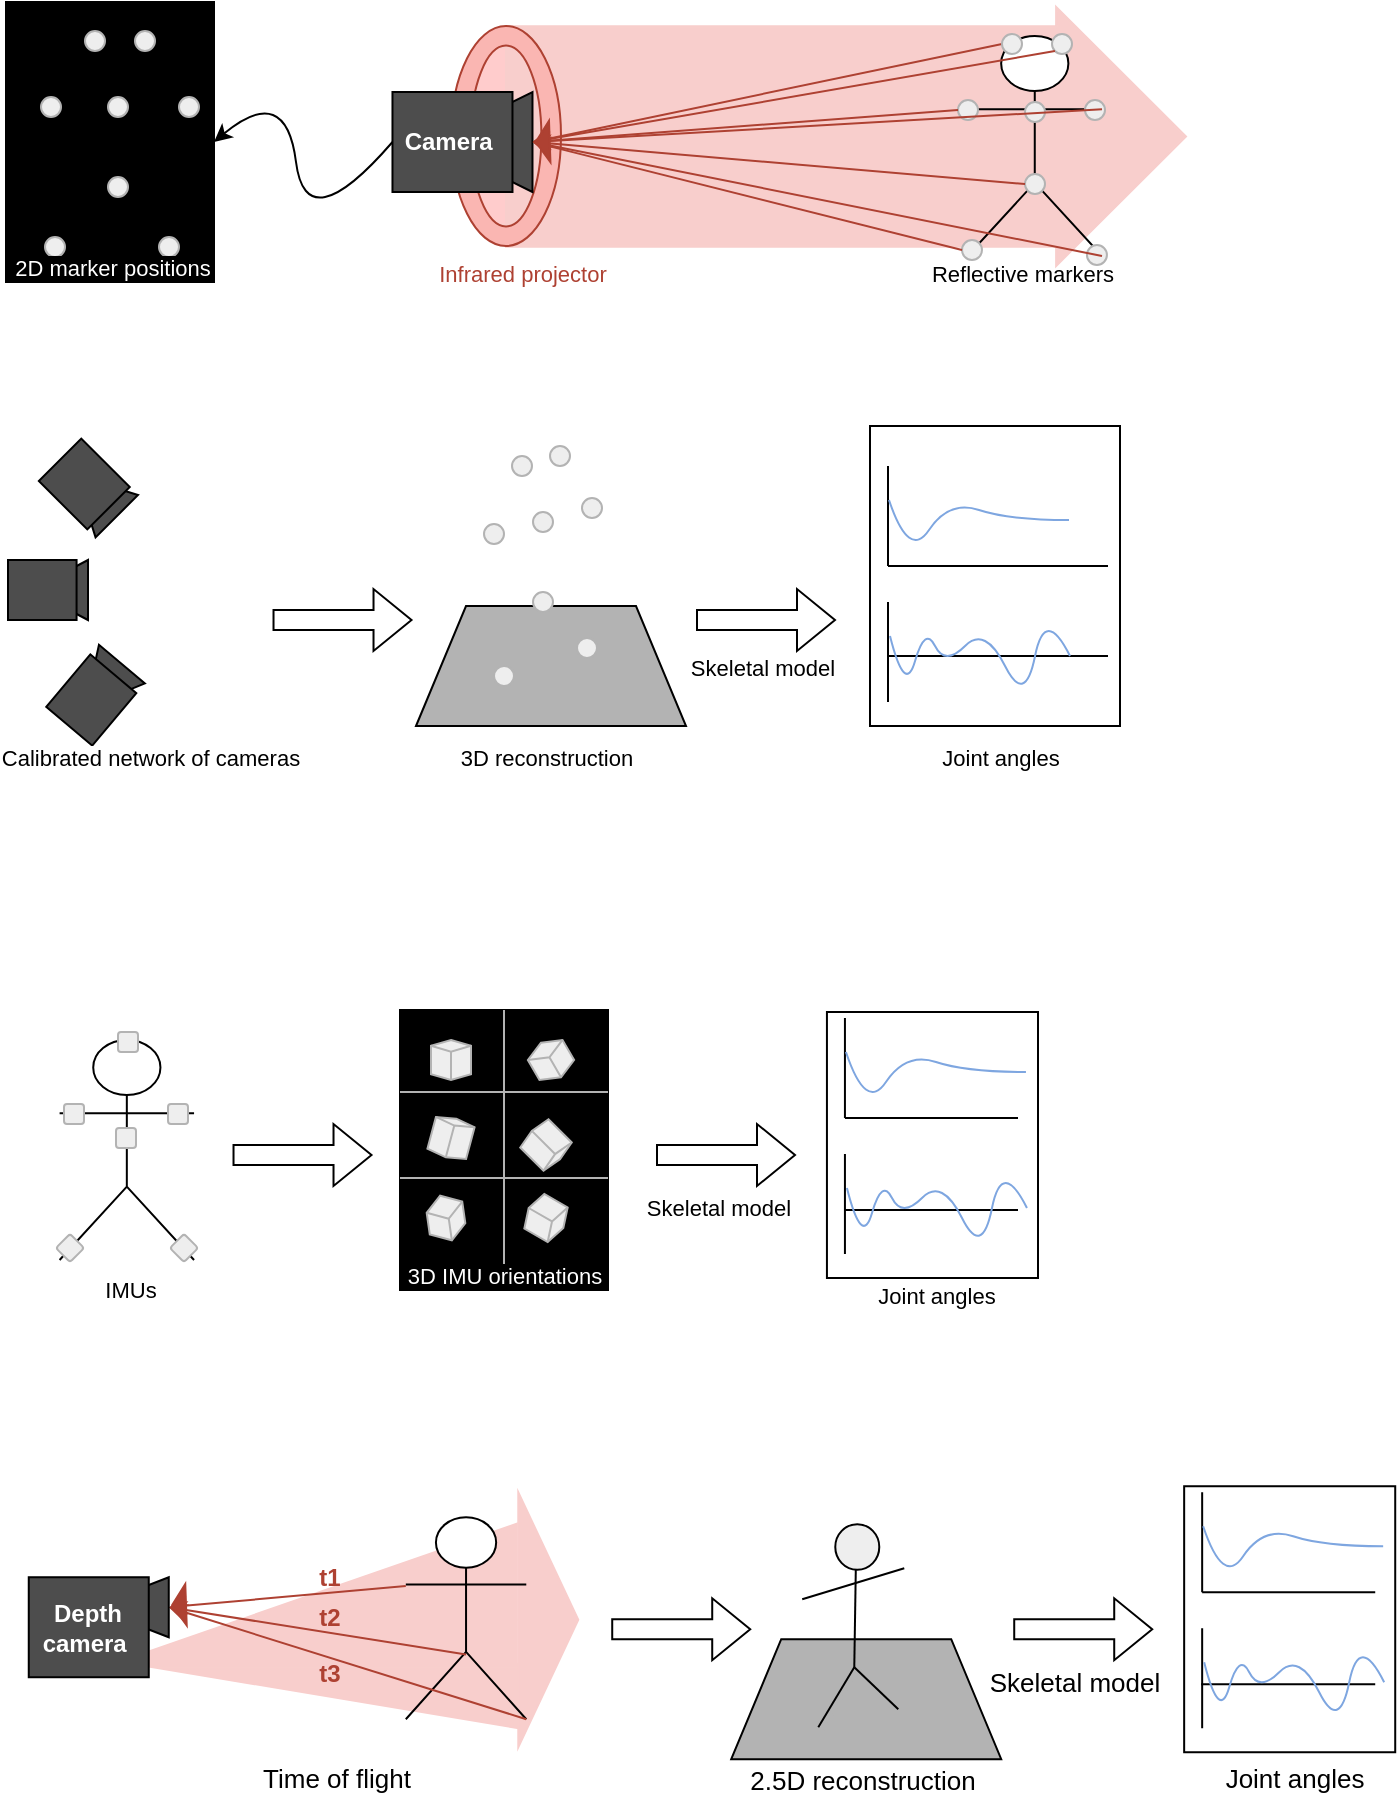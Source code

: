 <mxfile version="20.3.0" type="device"><diagram id="Z6yqm5mwDcMgyGCB3OgJ" name="Page-1"><mxGraphModel dx="865" dy="-761" grid="1" gridSize="10" guides="1" tooltips="1" connect="1" arrows="1" fold="1" page="1" pageScale="1" pageWidth="827" pageHeight="1169" math="0" shadow="0"><root><mxCell id="0"/><mxCell id="1" parent="0"/><mxCell id="zBF6WYm3oNN189n--u4H-175" value="" style="verticalLabelPosition=bottom;verticalAlign=top;html=1;shape=mxgraph.basic.obtuse_triangle;dx=0;fontSize=10;fontColor=#AE4132;strokeColor=none;fillColor=#F8CECC;rotation=-180;" parent="1" vertex="1"><mxGeometry x="97.05" y="2040.36" width="201.43" height="33.61" as="geometry"/></mxCell><mxCell id="zBF6WYm3oNN189n--u4H-171" value="" style="verticalLabelPosition=bottom;verticalAlign=top;html=1;shape=mxgraph.basic.obtuse_triangle;dx=0;fontSize=10;fontColor=#AE4132;strokeColor=none;fillColor=#F8CECC;rotation=-90;" parent="1" vertex="1"><mxGeometry x="155.27" y="1902" width="72.5" height="208.75" as="geometry"/></mxCell><mxCell id="zBF6WYm3oNN189n--u4H-5" value="" style="shape=umlActor;verticalLabelPosition=bottom;verticalAlign=top;html=1;outlineConnect=0;labelBackgroundColor=#FFFFFF;fontColor=#000000;strokeColor=#000000;fillColor=#FFFFFF;noLabel=0;" parent="1" vertex="1"><mxGeometry x="66.8" y="1729" width="67.23" height="110" as="geometry"/></mxCell><mxCell id="l2ydIytG_BdHpZ0uYHqe-112" value="" style="rounded=0;whiteSpace=wrap;html=1;labelBackgroundColor=#000000;strokeColor=#F8CECC;strokeWidth=1;fillColor=#ffcccc;" parent="1" vertex="1"><mxGeometry x="275.76" y="1232.75" width="18.24" height="88.5" as="geometry"/></mxCell><mxCell id="l2ydIytG_BdHpZ0uYHqe-39" value="Reflective markers&lt;span style=&quot;color: rgba(0, 0, 0, 0); font-family: monospace; font-size: 0px; text-align: start; background-color: rgb(248, 249, 250);&quot;&gt;%3CmxGraphModel%3E%3Croot%3E%3CmxCell%20id%3D%220%22%2F%3E%3CmxCell%20id%3D%221%22%20parent%3D%220%22%2F%3E%3CmxCell%20id%3D%222%22%20value%3D%22LED%20projector%22%20style%3D%22edgeLabel%3Bhtml%3D1%3Balign%3Dcenter%3BverticalAlign%3Dmiddle%3Bresizable%3D0%3Bpoints%3D%5B%5D%3BfontColor%3D%23000000%3BlabelBackgroundColor%3D%23FFFFFF%3B%22%20vertex%3D%221%22%20connectable%3D%220%22%20parent%3D%221%22%3E%3CmxGeometry%20x%3D%22138%22%20y%3D%221695.5%22%20as%3D%22geometry%22%3E%3CmxPoint%20x%3D%22-5%22%20y%3D%226%22%20as%3D%22offset%22%2F%3E%3C%2FmxGeometry%3E%3C%2FmxCell%3E%3C%2Froot%3E%3C%2FmxGraphModel%3E&lt;/span&gt;" style="edgeLabel;html=1;align=center;verticalAlign=middle;resizable=0;points=[];fontColor=#000000;labelBackgroundColor=#FFFFFF;" parent="1" vertex="1" connectable="0"><mxGeometry x="552.5" y="1340" as="geometry"><mxPoint x="-5" y="6" as="offset"/></mxGeometry></mxCell><mxCell id="l2ydIytG_BdHpZ0uYHqe-8" value="" style="shape=singleArrow;whiteSpace=wrap;html=1;arrowWidth=0.851;arrowSize=0.191;fillColor=#f8cecc;strokeColor=#F8CECC;" parent="1" vertex="1"><mxGeometry x="290" y="1212.5" width="340" height="129.5" as="geometry"/></mxCell><mxCell id="l2ydIytG_BdHpZ0uYHqe-42" value="" style="rounded=0;whiteSpace=wrap;html=1;labelBackgroundColor=#FFFFFF;strokeWidth=1;fillColor=#000000;" parent="1" vertex="1"><mxGeometry x="40" y="1210" width="104" height="140" as="geometry"/></mxCell><mxCell id="l2ydIytG_BdHpZ0uYHqe-19" value="" style="shape=umlActor;verticalLabelPosition=bottom;verticalAlign=top;html=1;outlineConnect=0;labelBackgroundColor=#FFFFFF;fontColor=#000000;strokeColor=#000000;fillColor=#FFFFFF;noLabel=0;" parent="1" vertex="1"><mxGeometry x="520.77" y="1227" width="67.23" height="110" as="geometry"/></mxCell><mxCell id="l2ydIytG_BdHpZ0uYHqe-3" value="" style="verticalLabelPosition=bottom;verticalAlign=top;html=1;shape=mxgraph.basic.donut;dx=9.8;fillColor=#FAB6B2;strokeColor=#ae4132;" parent="1" vertex="1"><mxGeometry x="262.5" y="1222" width="55" height="110" as="geometry"/></mxCell><mxCell id="l2ydIytG_BdHpZ0uYHqe-5" value="Infrared projector" style="edgeLabel;html=1;align=center;verticalAlign=middle;resizable=0;points=[];fontColor=#AE4132;labelBackgroundColor=#FFFFFF;" parent="1" vertex="1" connectable="0"><mxGeometry x="303" y="1339.5" as="geometry"><mxPoint x="-5" y="6" as="offset"/></mxGeometry></mxCell><mxCell id="l2ydIytG_BdHpZ0uYHqe-10" value="" style="endArrow=classic;html=1;rounded=0;exitX=0;exitY=0.5;exitDx=0;exitDy=0;entryX=0;entryY=0.5;entryDx=0;entryDy=0;fillColor=#eeeeee;strokeColor=#AE4132;" parent="1" source="l2ydIytG_BdHpZ0uYHqe-17" target="l2ydIytG_BdHpZ0uYHqe-1" edge="1"><mxGeometry width="50" height="50" relative="1" as="geometry"><mxPoint x="546" y="1231" as="sourcePoint"/><mxPoint x="446" y="1241" as="targetPoint"/></mxGeometry></mxCell><mxCell id="l2ydIytG_BdHpZ0uYHqe-14" value="" style="ellipse;whiteSpace=wrap;html=1;aspect=fixed;labelBackgroundColor=#F8CECC;strokeColor=#B3B3B3;fillColor=#eeeeee;" parent="1" vertex="1"><mxGeometry x="563" y="1226" width="10" height="10" as="geometry"/></mxCell><mxCell id="l2ydIytG_BdHpZ0uYHqe-16" value="" style="ellipse;whiteSpace=wrap;html=1;aspect=fixed;labelBackgroundColor=#F8CECC;strokeColor=#B3B3B3;fillColor=#eeeeee;" parent="1" vertex="1"><mxGeometry x="549.5" y="1296" width="10" height="10" as="geometry"/></mxCell><mxCell id="l2ydIytG_BdHpZ0uYHqe-17" value="" style="ellipse;whiteSpace=wrap;html=1;aspect=fixed;labelBackgroundColor=#F8CECC;strokeColor=#B3B3B3;fillColor=#eeeeee;" parent="1" vertex="1"><mxGeometry x="538" y="1226" width="10" height="10" as="geometry"/></mxCell><mxCell id="l2ydIytG_BdHpZ0uYHqe-18" value="" style="ellipse;whiteSpace=wrap;html=1;aspect=fixed;labelBackgroundColor=#F8CECC;strokeColor=#B3B3B3;fillColor=#eeeeee;" parent="1" vertex="1"><mxGeometry x="516" y="1259" width="10" height="10" as="geometry"/></mxCell><mxCell id="l2ydIytG_BdHpZ0uYHqe-22" value="" style="ellipse;whiteSpace=wrap;html=1;aspect=fixed;labelBackgroundColor=#F8CECC;strokeColor=#B3B3B3;fillColor=#eeeeee;" parent="1" vertex="1"><mxGeometry x="518" y="1329" width="10" height="10" as="geometry"/></mxCell><mxCell id="l2ydIytG_BdHpZ0uYHqe-30" value="" style="endArrow=classic;html=1;rounded=0;exitX=0;exitY=1;exitDx=0;exitDy=0;entryX=0;entryY=0.5;entryDx=0;entryDy=0;strokeColor=#AE4132;" parent="1" source="l2ydIytG_BdHpZ0uYHqe-14" target="l2ydIytG_BdHpZ0uYHqe-1" edge="1"><mxGeometry width="50" height="50" relative="1" as="geometry"><mxPoint x="557" y="1245" as="sourcePoint"/><mxPoint x="313.24" y="1290" as="targetPoint"/></mxGeometry></mxCell><mxCell id="l2ydIytG_BdHpZ0uYHqe-31" value="" style="endArrow=classic;html=1;rounded=0;exitX=0;exitY=0.5;exitDx=0;exitDy=0;entryX=0;entryY=0.5;entryDx=0;entryDy=0;strokeColor=#AE4132;" parent="1" source="l2ydIytG_BdHpZ0uYHqe-18" target="l2ydIytG_BdHpZ0uYHqe-1" edge="1"><mxGeometry width="50" height="50" relative="1" as="geometry"><mxPoint x="599.464" y="1249.536" as="sourcePoint"/><mxPoint x="313.24" y="1290" as="targetPoint"/></mxGeometry></mxCell><mxCell id="l2ydIytG_BdHpZ0uYHqe-32" value="" style="endArrow=classic;html=1;rounded=0;strokeColor=#AE4132;exitX=0;exitY=0.5;exitDx=0;exitDy=0;entryX=0;entryY=0.5;entryDx=0;entryDy=0;" parent="1" source="l2ydIytG_BdHpZ0uYHqe-22" target="l2ydIytG_BdHpZ0uYHqe-1" edge="1"><mxGeometry width="50" height="50" relative="1" as="geometry"><mxPoint x="731" y="1300" as="sourcePoint"/><mxPoint x="311" y="1280" as="targetPoint"/></mxGeometry></mxCell><mxCell id="l2ydIytG_BdHpZ0uYHqe-35" value="" style="endArrow=classic;html=1;rounded=0;exitX=0;exitY=0.5;exitDx=0;exitDy=0;entryX=0;entryY=0.5;entryDx=0;entryDy=0;strokeColor=#AE4132;" parent="1" source="l2ydIytG_BdHpZ0uYHqe-16" target="l2ydIytG_BdHpZ0uYHqe-1" edge="1"><mxGeometry width="50" height="50" relative="1" as="geometry"><mxPoint x="526" y="1274.0" as="sourcePoint"/><mxPoint x="313.24" y="1290" as="targetPoint"/></mxGeometry></mxCell><mxCell id="l2ydIytG_BdHpZ0uYHqe-38" value="&lt;span style=&quot;color: rgba(0, 0, 0, 0); font-family: monospace; font-size: 0px; text-align: start; background-color: rgb(248, 249, 250);&quot;&gt;%3CmxGraphModel%3E%3Croot%3E%3CmxCell%20id%3D%220%22%2F%3E%3CmxCell%20id%3D%221%22%20parent%3D%220%22%2F%3E%3CmxCell%20id%3D%222%22%20value%3D%22LED%20projector%22%20style%3D%22edgeLabel%3Bhtml%3D1%3Balign%3Dcenter%3BverticalAlign%3Dmiddle%3Bresizable%3D0%3Bpoints%3D%5B%5D%3BfontColor%3D%23000000%3BlabelBackgroundColor%3D%23FFFFFF%3B%22%20vertex%3D%221%22%20connectable%3D%220%22%20parent%3D%221%22%3E%3CmxGeometry%20x%3D%22138%22%20y%3D%221695.5%22%20as%3D%22geometry%22%3E%3CmxPoint%20x%3D%22-5%22%20y%3D%226%22%20as%3D%22offset%22%2F%3E%3C%2FmxGeometry%3E%3C%2FmxCell%3E%3C%2Froot%3E%3C%2FmxGraphModel%3E&lt;/span&gt;" style="edgeLabel;html=1;align=center;verticalAlign=middle;resizable=0;points=[];fontColor=#000000;labelBackgroundColor=#FFFFFF;" parent="1" vertex="1" connectable="0"><mxGeometry x="329" y="1345.5" as="geometry"><mxPoint x="-5" y="6" as="offset"/></mxGeometry></mxCell><mxCell id="l2ydIytG_BdHpZ0uYHqe-40" value="" style="curved=1;endArrow=classic;html=1;rounded=0;fontColor=#000000;strokeColor=#000000;exitX=0;exitY=0.5;exitDx=0;exitDy=0;entryX=1;entryY=0.5;entryDx=0;entryDy=0;" parent="1" source="l2ydIytG_BdHpZ0uYHqe-2" target="l2ydIytG_BdHpZ0uYHqe-42" edge="1"><mxGeometry width="50" height="50" relative="1" as="geometry"><mxPoint x="330" y="1230" as="sourcePoint"/><mxPoint x="120" y="1280" as="targetPoint"/><Array as="points"><mxPoint x="190" y="1330"/><mxPoint x="180" y="1250"/></Array></mxGeometry></mxCell><mxCell id="l2ydIytG_BdHpZ0uYHqe-44" value="" style="ellipse;whiteSpace=wrap;html=1;aspect=fixed;labelBackgroundColor=#F8CECC;strokeColor=#B3B3B3;fillColor=#eeeeee;" parent="1" vertex="1"><mxGeometry x="104.5" y="1224.5" width="10" height="10" as="geometry"/></mxCell><mxCell id="l2ydIytG_BdHpZ0uYHqe-45" value="" style="ellipse;whiteSpace=wrap;html=1;aspect=fixed;labelBackgroundColor=#F8CECC;strokeColor=#B3B3B3;fillColor=#eeeeee;" parent="1" vertex="1"><mxGeometry x="91" y="1297.5" width="10" height="10" as="geometry"/></mxCell><mxCell id="l2ydIytG_BdHpZ0uYHqe-46" value="" style="ellipse;whiteSpace=wrap;html=1;aspect=fixed;labelBackgroundColor=#F8CECC;strokeColor=#B3B3B3;fillColor=#eeeeee;" parent="1" vertex="1"><mxGeometry x="79.5" y="1224.5" width="10" height="10" as="geometry"/></mxCell><mxCell id="l2ydIytG_BdHpZ0uYHqe-47" value="" style="ellipse;whiteSpace=wrap;html=1;aspect=fixed;labelBackgroundColor=#F8CECC;strokeColor=#B3B3B3;fillColor=#eeeeee;" parent="1" vertex="1"><mxGeometry x="57.5" y="1257.5" width="10" height="10" as="geometry"/></mxCell><mxCell id="l2ydIytG_BdHpZ0uYHqe-48" value="" style="ellipse;whiteSpace=wrap;html=1;aspect=fixed;labelBackgroundColor=#F8CECC;strokeColor=#B3B3B3;fillColor=#eeeeee;" parent="1" vertex="1"><mxGeometry x="59.5" y="1327.5" width="10" height="10" as="geometry"/></mxCell><mxCell id="l2ydIytG_BdHpZ0uYHqe-50" value="" style="group" parent="1" vertex="1" connectable="0"><mxGeometry x="233.24" y="1255" width="156.76" height="68.5" as="geometry"/></mxCell><mxCell id="l2ydIytG_BdHpZ0uYHqe-1" value="" style="triangle;whiteSpace=wrap;html=1;rotation=-180;fillColor=#4D4D4D;" parent="l2ydIytG_BdHpZ0uYHqe-50" vertex="1"><mxGeometry x="20" width="50" height="50" as="geometry"/></mxCell><mxCell id="l2ydIytG_BdHpZ0uYHqe-2" value="&lt;b&gt;&lt;font color=&quot;#ffffff&quot;&gt;Camera&amp;nbsp;&lt;/font&gt;&lt;/b&gt;" style="rounded=0;whiteSpace=wrap;html=1;fillColor=#4D4D4D;" parent="l2ydIytG_BdHpZ0uYHqe-50" vertex="1"><mxGeometry width="60" height="50" as="geometry"/></mxCell><mxCell id="l2ydIytG_BdHpZ0uYHqe-51" value="" style="group" parent="1" vertex="1" connectable="0"><mxGeometry x="41" y="1489" width="40" height="30" as="geometry"/></mxCell><mxCell id="l2ydIytG_BdHpZ0uYHqe-52" value="" style="triangle;whiteSpace=wrap;html=1;rotation=-180;fillColor=#4D4D4D;" parent="l2ydIytG_BdHpZ0uYHqe-51" vertex="1"><mxGeometry x="11.429" width="28.571" height="30" as="geometry"/></mxCell><mxCell id="l2ydIytG_BdHpZ0uYHqe-53" value="" style="rounded=0;whiteSpace=wrap;html=1;fillColor=#4D4D4D;" parent="l2ydIytG_BdHpZ0uYHqe-51" vertex="1"><mxGeometry width="34.286" height="30" as="geometry"/></mxCell><mxCell id="l2ydIytG_BdHpZ0uYHqe-54" value="" style="group;rotation=45;" parent="1" vertex="1" connectable="0"><mxGeometry x="61" y="1438" width="40" height="30" as="geometry"/></mxCell><mxCell id="l2ydIytG_BdHpZ0uYHqe-55" value="" style="triangle;whiteSpace=wrap;html=1;rotation=-135;fillColor=#4D4D4D;" parent="l2ydIytG_BdHpZ0uYHqe-54" vertex="1"><mxGeometry x="10" y="4" width="28.571" height="30" as="geometry"/></mxCell><mxCell id="l2ydIytG_BdHpZ0uYHqe-56" value="" style="rounded=0;whiteSpace=wrap;html=1;fillColor=#4D4D4D;rotation=45;" parent="l2ydIytG_BdHpZ0uYHqe-54" vertex="1"><mxGeometry x="1" y="-2" width="34.286" height="30" as="geometry"/></mxCell><mxCell id="l2ydIytG_BdHpZ0uYHqe-61" value="" style="group;rotation=-50;" parent="1" vertex="1" connectable="0"><mxGeometry x="64.5" y="1542" width="40" height="30" as="geometry"/></mxCell><mxCell id="l2ydIytG_BdHpZ0uYHqe-62" value="" style="triangle;whiteSpace=wrap;html=1;rotation=-230;fillColor=#4D4D4D;" parent="l2ydIytG_BdHpZ0uYHqe-61" vertex="1"><mxGeometry x="10" y="-5" width="28.571" height="30" as="geometry"/></mxCell><mxCell id="l2ydIytG_BdHpZ0uYHqe-63" value="" style="rounded=0;whiteSpace=wrap;html=1;fillColor=#4D4D4D;rotation=-50;" parent="l2ydIytG_BdHpZ0uYHqe-61" vertex="1"><mxGeometry x="1" y="2" width="34.286" height="30" as="geometry"/></mxCell><mxCell id="l2ydIytG_BdHpZ0uYHqe-64" value="Calibrated network of cameras" style="edgeLabel;html=1;align=center;verticalAlign=middle;resizable=0;points=[];fontColor=#000000;labelBackgroundColor=#FFFFFF;" parent="1" vertex="1" connectable="0"><mxGeometry x="116.5" y="1582" as="geometry"><mxPoint x="-5" y="6" as="offset"/></mxGeometry></mxCell><mxCell id="l2ydIytG_BdHpZ0uYHqe-79" value="" style="shape=trapezoid;perimeter=trapezoidPerimeter;whiteSpace=wrap;html=1;fixedSize=1;labelBackgroundColor=#000000;fontColor=#FFFFFF;strokeColor=#000000;strokeWidth=1;fillColor=#B3B3B3;gradientColor=none;size=25;" parent="1" vertex="1"><mxGeometry x="245" y="1512" width="135" height="60" as="geometry"/></mxCell><mxCell id="l2ydIytG_BdHpZ0uYHqe-81" value="" style="ellipse;whiteSpace=wrap;html=1;aspect=fixed;labelBackgroundColor=#F8CECC;strokeColor=#B3B3B3;fillColor=#eeeeee;" parent="1" vertex="1"><mxGeometry x="549.5" y="1260" width="10" height="10" as="geometry"/></mxCell><mxCell id="l2ydIytG_BdHpZ0uYHqe-82" value="" style="ellipse;whiteSpace=wrap;html=1;aspect=fixed;labelBackgroundColor=#F8CECC;strokeColor=#B3B3B3;fillColor=#eeeeee;" parent="1" vertex="1"><mxGeometry x="91" y="1257.5" width="10" height="10" as="geometry"/></mxCell><mxCell id="l2ydIytG_BdHpZ0uYHqe-83" value="3D reconstruction" style="edgeLabel;html=1;align=center;verticalAlign=middle;resizable=0;points=[];fontColor=#000000;labelBackgroundColor=#FFFFFF;" parent="1" vertex="1" connectable="0"><mxGeometry x="315" y="1582" as="geometry"><mxPoint x="-5" y="6" as="offset"/></mxGeometry></mxCell><mxCell id="l2ydIytG_BdHpZ0uYHqe-84" value="Joint angles" style="edgeLabel;html=1;align=center;verticalAlign=middle;resizable=0;points=[];fontColor=#000000;labelBackgroundColor=#FFFFFF;" parent="1" vertex="1" connectable="0"><mxGeometry x="541.5" y="1582" as="geometry"><mxPoint x="-5" y="6" as="offset"/></mxGeometry></mxCell><mxCell id="l2ydIytG_BdHpZ0uYHqe-85" value="" style="ellipse;whiteSpace=wrap;html=1;aspect=fixed;labelBackgroundColor=#F8CECC;strokeColor=#B3B3B3;fillColor=#eeeeee;" parent="1" vertex="1"><mxGeometry x="312" y="1432" width="10" height="10" as="geometry"/></mxCell><mxCell id="l2ydIytG_BdHpZ0uYHqe-86" value="" style="ellipse;whiteSpace=wrap;html=1;aspect=fixed;labelBackgroundColor=#F8CECC;strokeColor=#B3B3B3;fillColor=#eeeeee;" parent="1" vertex="1"><mxGeometry x="303.5" y="1505" width="10" height="10" as="geometry"/></mxCell><mxCell id="l2ydIytG_BdHpZ0uYHqe-87" value="" style="ellipse;whiteSpace=wrap;html=1;aspect=fixed;labelBackgroundColor=#F8CECC;strokeColor=#B3B3B3;fillColor=#eeeeee;" parent="1" vertex="1"><mxGeometry x="293" y="1437" width="10" height="10" as="geometry"/></mxCell><mxCell id="l2ydIytG_BdHpZ0uYHqe-88" value="" style="ellipse;whiteSpace=wrap;html=1;aspect=fixed;labelBackgroundColor=#F8CECC;strokeColor=#B3B3B3;fillColor=#eeeeee;" parent="1" vertex="1"><mxGeometry x="279" y="1471" width="10" height="10" as="geometry"/></mxCell><mxCell id="l2ydIytG_BdHpZ0uYHqe-89" value="" style="ellipse;whiteSpace=wrap;html=1;aspect=fixed;labelBackgroundColor=#F8CECC;strokeColor=#B3B3B3;fillColor=#eeeeee;" parent="1" vertex="1"><mxGeometry x="284" y="1542" width="10" height="10" as="geometry"/></mxCell><mxCell id="l2ydIytG_BdHpZ0uYHqe-91" value="" style="ellipse;whiteSpace=wrap;html=1;aspect=fixed;labelBackgroundColor=#F8CECC;strokeColor=#B3B3B3;fillColor=#eeeeee;" parent="1" vertex="1"><mxGeometry x="303.5" y="1465" width="10" height="10" as="geometry"/></mxCell><mxCell id="l2ydIytG_BdHpZ0uYHqe-92" value="" style="shape=flexArrow;endArrow=classic;html=1;rounded=0;fontColor=#FFFFFF;strokeColor=#000000;" parent="1" edge="1"><mxGeometry width="50" height="50" relative="1" as="geometry"><mxPoint x="173.26" y="1519" as="sourcePoint"/><mxPoint x="243.26" y="1519" as="targetPoint"/></mxGeometry></mxCell><mxCell id="l2ydIytG_BdHpZ0uYHqe-93" value="" style="shape=flexArrow;endArrow=classic;html=1;rounded=0;fontColor=#FFFFFF;strokeColor=#000000;" parent="1" edge="1"><mxGeometry width="50" height="50" relative="1" as="geometry"><mxPoint x="385.0" y="1519" as="sourcePoint"/><mxPoint x="455" y="1519" as="targetPoint"/></mxGeometry></mxCell><mxCell id="l2ydIytG_BdHpZ0uYHqe-94" value="" style="rounded=0;whiteSpace=wrap;html=1;labelBackgroundColor=#000000;strokeWidth=1;" parent="1" vertex="1"><mxGeometry x="472" y="1422" width="125" height="150" as="geometry"/></mxCell><mxCell id="l2ydIytG_BdHpZ0uYHqe-95" value="" style="endArrow=none;html=1;rounded=0;fontColor=#FFFFFF;strokeColor=#000000;" parent="1" edge="1"><mxGeometry width="50" height="50" relative="1" as="geometry"><mxPoint x="481" y="1492" as="sourcePoint"/><mxPoint x="591" y="1492" as="targetPoint"/></mxGeometry></mxCell><mxCell id="l2ydIytG_BdHpZ0uYHqe-98" value="" style="endArrow=none;html=1;rounded=0;fontColor=#FFFFFF;strokeColor=#000000;" parent="1" edge="1"><mxGeometry width="50" height="50" relative="1" as="geometry"><mxPoint x="481" y="1560" as="sourcePoint"/><mxPoint x="481" y="1510" as="targetPoint"/></mxGeometry></mxCell><mxCell id="l2ydIytG_BdHpZ0uYHqe-99" value="" style="endArrow=none;html=1;rounded=0;fontColor=#FFFFFF;strokeColor=#000000;" parent="1" edge="1"><mxGeometry width="50" height="50" relative="1" as="geometry"><mxPoint x="481" y="1537" as="sourcePoint"/><mxPoint x="591" y="1537" as="targetPoint"/></mxGeometry></mxCell><mxCell id="l2ydIytG_BdHpZ0uYHqe-100" value="" style="endArrow=none;html=1;rounded=0;fontColor=#FFFFFF;strokeColor=#000000;" parent="1" edge="1"><mxGeometry width="50" height="50" relative="1" as="geometry"><mxPoint x="481" y="1492.0" as="sourcePoint"/><mxPoint x="481" y="1442.0" as="targetPoint"/></mxGeometry></mxCell><mxCell id="l2ydIytG_BdHpZ0uYHqe-101" value="" style="endArrow=none;html=1;fontColor=#FFFFFF;strokeColor=#7EA6E0;curved=1;" parent="1" edge="1"><mxGeometry width="50" height="50" relative="1" as="geometry"><mxPoint x="482" y="1527" as="sourcePoint"/><mxPoint x="572" y="1537" as="targetPoint"/><Array as="points"><mxPoint x="489.53" y="1557"/><mxPoint x="499.53" y="1522"/><mxPoint x="509.53" y="1542"/><mxPoint x="529.53" y="1522"/><mxPoint x="549.53" y="1562"/><mxPoint x="559.53" y="1512"/></Array></mxGeometry></mxCell><mxCell id="l2ydIytG_BdHpZ0uYHqe-102" value="" style="endArrow=none;html=1;fontColor=#FFFFFF;strokeColor=#7EA6E0;curved=1;" parent="1" edge="1"><mxGeometry width="50" height="50" relative="1" as="geometry"><mxPoint x="481.5" y="1459" as="sourcePoint"/><mxPoint x="571.5" y="1469" as="targetPoint"/><Array as="points"><mxPoint x="491.5" y="1489"/><mxPoint x="511.5" y="1459"/><mxPoint x="541.5" y="1469"/></Array></mxGeometry></mxCell><mxCell id="l2ydIytG_BdHpZ0uYHqe-103" value="" style="ellipse;whiteSpace=wrap;html=1;aspect=fixed;labelBackgroundColor=#F8CECC;strokeColor=#B3B3B3;fillColor=#eeeeee;" parent="1" vertex="1"><mxGeometry x="579.5" y="1259" width="10" height="10" as="geometry"/></mxCell><mxCell id="l2ydIytG_BdHpZ0uYHqe-104" value="" style="ellipse;whiteSpace=wrap;html=1;aspect=fixed;labelBackgroundColor=#F8CECC;strokeColor=#B3B3B3;fillColor=#eeeeee;" parent="1" vertex="1"><mxGeometry x="580.47" y="1331.5" width="10" height="10" as="geometry"/></mxCell><mxCell id="l2ydIytG_BdHpZ0uYHqe-105" value="" style="ellipse;whiteSpace=wrap;html=1;aspect=fixed;labelBackgroundColor=#F8CECC;strokeColor=#B3B3B3;fillColor=#eeeeee;" parent="1" vertex="1"><mxGeometry x="116.5" y="1327.5" width="10" height="10" as="geometry"/></mxCell><mxCell id="l2ydIytG_BdHpZ0uYHqe-106" value="" style="ellipse;whiteSpace=wrap;html=1;aspect=fixed;labelBackgroundColor=#F8CECC;strokeColor=#B3B3B3;fillColor=#eeeeee;" parent="1" vertex="1"><mxGeometry x="126.5" y="1257.5" width="10" height="10" as="geometry"/></mxCell><mxCell id="l2ydIytG_BdHpZ0uYHqe-49" value="2D marker positions" style="edgeLabel;html=1;align=center;verticalAlign=middle;resizable=0;points=[];fontColor=#FFFFFF;labelBackgroundColor=#000000;" parent="1" vertex="1" connectable="0"><mxGeometry x="98" y="1336.5" as="geometry"><mxPoint x="-5" y="6" as="offset"/></mxGeometry></mxCell><mxCell id="l2ydIytG_BdHpZ0uYHqe-107" value="" style="ellipse;whiteSpace=wrap;html=1;aspect=fixed;labelBackgroundColor=#F8CECC;strokeColor=#B3B3B3;fillColor=#eeeeee;" parent="1" vertex="1"><mxGeometry x="328" y="1458" width="10" height="10" as="geometry"/></mxCell><mxCell id="l2ydIytG_BdHpZ0uYHqe-108" value="" style="ellipse;whiteSpace=wrap;html=1;aspect=fixed;labelBackgroundColor=#F8CECC;strokeColor=#B3B3B3;fillColor=#eeeeee;" parent="1" vertex="1"><mxGeometry x="325.5" y="1528" width="10" height="10" as="geometry"/></mxCell><mxCell id="l2ydIytG_BdHpZ0uYHqe-109" value="" style="endArrow=classic;html=1;rounded=0;exitX=1;exitY=0.333;exitDx=0;exitDy=0;entryX=0;entryY=0.5;entryDx=0;entryDy=0;strokeColor=#AE4132;exitPerimeter=0;" parent="1" source="l2ydIytG_BdHpZ0uYHqe-19" target="l2ydIytG_BdHpZ0uYHqe-1" edge="1"><mxGeometry width="50" height="50" relative="1" as="geometry"><mxPoint x="526.0" y="1274" as="sourcePoint"/><mxPoint x="313.24" y="1290.0" as="targetPoint"/></mxGeometry></mxCell><mxCell id="l2ydIytG_BdHpZ0uYHqe-110" value="" style="endArrow=classic;html=1;rounded=0;exitX=1;exitY=1;exitDx=0;exitDy=0;entryX=0;entryY=0.5;entryDx=0;entryDy=0;strokeColor=#AE4132;exitPerimeter=0;" parent="1" source="l2ydIytG_BdHpZ0uYHqe-19" target="l2ydIytG_BdHpZ0uYHqe-1" edge="1"><mxGeometry width="50" height="50" relative="1" as="geometry"><mxPoint x="536.0" y="1284" as="sourcePoint"/><mxPoint x="323.24" y="1300.0" as="targetPoint"/></mxGeometry></mxCell><mxCell id="l2ydIytG_BdHpZ0uYHqe-111" value="" style="triangle;whiteSpace=wrap;html=1;labelBackgroundColor=#000000;fontColor=#AE4132;strokeColor=#AE4132;strokeWidth=1;fillColor=#AE4132;gradientColor=none;rotation=-182;" parent="1" vertex="1"><mxGeometry x="304.9" y="1269.56" width="6.96" height="20.71" as="geometry"/></mxCell><mxCell id="zBF6WYm3oNN189n--u4H-2" value="IMUs" style="edgeLabel;html=1;align=center;verticalAlign=middle;resizable=0;points=[];fontColor=#000000;labelBackgroundColor=#FFFFFF;" parent="1" vertex="1" connectable="0"><mxGeometry x="106.53" y="1848" as="geometry"><mxPoint x="-5" y="6" as="offset"/></mxGeometry></mxCell><mxCell id="zBF6WYm3oNN189n--u4H-38" value="" style="shape=trapezoid;perimeter=trapezoidPerimeter;whiteSpace=wrap;html=1;fixedSize=1;labelBackgroundColor=#000000;fontColor=#FFFFFF;strokeColor=#000000;strokeWidth=1;fillColor=#B3B3B3;gradientColor=none;size=25;" parent="1" vertex="1"><mxGeometry x="402.61" y="2028.62" width="135" height="60" as="geometry"/></mxCell><mxCell id="zBF6WYm3oNN189n--u4H-42" value="Joint angles" style="edgeLabel;html=1;align=center;verticalAlign=middle;resizable=0;points=[];fontColor=#000000;labelBackgroundColor=#FFFFFF;" parent="1" vertex="1" connectable="0"><mxGeometry x="509.97" y="1851" as="geometry"><mxPoint x="-5" y="6" as="offset"/></mxGeometry></mxCell><mxCell id="zBF6WYm3oNN189n--u4H-49" value="" style="shape=flexArrow;endArrow=classic;html=1;rounded=0;fontColor=#FFFFFF;strokeColor=#000000;" parent="1" edge="1"><mxGeometry width="50" height="50" relative="1" as="geometry"><mxPoint x="153.26" y="1786.5" as="sourcePoint"/><mxPoint x="223.26" y="1786.5" as="targetPoint"/></mxGeometry></mxCell><mxCell id="zBF6WYm3oNN189n--u4H-50" value="" style="shape=flexArrow;endArrow=classic;html=1;rounded=0;fontColor=#FFFFFF;strokeColor=#000000;" parent="1" edge="1"><mxGeometry width="50" height="50" relative="1" as="geometry"><mxPoint x="365" y="1786.5" as="sourcePoint"/><mxPoint x="435" y="1786.5" as="targetPoint"/></mxGeometry></mxCell><mxCell id="zBF6WYm3oNN189n--u4H-97" value="Skeletal model" style="edgeLabel;html=1;align=center;verticalAlign=middle;resizable=0;points=[];" parent="zBF6WYm3oNN189n--u4H-50" vertex="1" connectable="0"><mxGeometry x="-0.667" y="-1" relative="1" as="geometry"><mxPoint x="19" y="25" as="offset"/></mxGeometry></mxCell><mxCell id="zBF6WYm3oNN189n--u4H-51" value="" style="rounded=0;whiteSpace=wrap;html=1;labelBackgroundColor=#000000;strokeWidth=1;" parent="1" vertex="1"><mxGeometry x="450.47" y="1715" width="105.53" height="133" as="geometry"/></mxCell><mxCell id="zBF6WYm3oNN189n--u4H-52" value="" style="endArrow=none;html=1;rounded=0;fontColor=#FFFFFF;strokeColor=#000000;" parent="1" edge="1"><mxGeometry width="50" height="50" relative="1" as="geometry"><mxPoint x="459.47" y="1768" as="sourcePoint"/><mxPoint x="546" y="1768" as="targetPoint"/></mxGeometry></mxCell><mxCell id="zBF6WYm3oNN189n--u4H-53" value="" style="endArrow=none;html=1;rounded=0;fontColor=#FFFFFF;strokeColor=#000000;" parent="1" edge="1"><mxGeometry width="50" height="50" relative="1" as="geometry"><mxPoint x="459.47" y="1836" as="sourcePoint"/><mxPoint x="459.47" y="1786" as="targetPoint"/></mxGeometry></mxCell><mxCell id="zBF6WYm3oNN189n--u4H-54" value="" style="endArrow=none;html=1;rounded=0;fontColor=#FFFFFF;strokeColor=#000000;" parent="1" edge="1"><mxGeometry width="50" height="50" relative="1" as="geometry"><mxPoint x="459" y="1814" as="sourcePoint"/><mxPoint x="546" y="1814" as="targetPoint"/></mxGeometry></mxCell><mxCell id="zBF6WYm3oNN189n--u4H-55" value="" style="endArrow=none;html=1;rounded=0;fontColor=#FFFFFF;strokeColor=#000000;" parent="1" edge="1"><mxGeometry width="50" height="50" relative="1" as="geometry"><mxPoint x="459.47" y="1768.0" as="sourcePoint"/><mxPoint x="459.47" y="1718.0" as="targetPoint"/></mxGeometry></mxCell><mxCell id="zBF6WYm3oNN189n--u4H-56" value="" style="endArrow=none;html=1;fontColor=#FFFFFF;strokeColor=#7EA6E0;curved=1;" parent="1" edge="1"><mxGeometry width="50" height="50" relative="1" as="geometry"><mxPoint x="460.47" y="1803" as="sourcePoint"/><mxPoint x="550.47" y="1813" as="targetPoint"/><Array as="points"><mxPoint x="468" y="1833"/><mxPoint x="478" y="1798"/><mxPoint x="488" y="1818"/><mxPoint x="508" y="1798"/><mxPoint x="528" y="1838"/><mxPoint x="538" y="1788"/></Array></mxGeometry></mxCell><mxCell id="zBF6WYm3oNN189n--u4H-57" value="" style="endArrow=none;html=1;fontColor=#FFFFFF;strokeColor=#7EA6E0;curved=1;" parent="1" edge="1"><mxGeometry width="50" height="50" relative="1" as="geometry"><mxPoint x="459.97" y="1735" as="sourcePoint"/><mxPoint x="549.97" y="1745" as="targetPoint"/><Array as="points"><mxPoint x="469.97" y="1765"/><mxPoint x="489.97" y="1735"/><mxPoint x="519.97" y="1745"/></Array></mxGeometry></mxCell><mxCell id="zBF6WYm3oNN189n--u4H-68" value="" style="rounded=0;whiteSpace=wrap;html=1;labelBackgroundColor=#FFFFFF;strokeWidth=1;fillColor=#000000;" parent="1" vertex="1"><mxGeometry x="237" y="1714" width="104" height="140" as="geometry"/></mxCell><mxCell id="zBF6WYm3oNN189n--u4H-78" value="" style="rounded=1;whiteSpace=wrap;html=1;fillColor=#EEEEEE;strokeColor=#B3B3B3;" parent="1" vertex="1"><mxGeometry x="121" y="1761" width="10" height="10" as="geometry"/></mxCell><mxCell id="zBF6WYm3oNN189n--u4H-79" value="" style="rounded=1;whiteSpace=wrap;html=1;fillColor=#EEEEEE;strokeColor=#B3B3B3;" parent="1" vertex="1"><mxGeometry x="96" y="1725" width="10" height="10" as="geometry"/></mxCell><mxCell id="zBF6WYm3oNN189n--u4H-80" value="" style="rounded=1;whiteSpace=wrap;html=1;fillColor=#EEEEEE;strokeColor=#B3B3B3;" parent="1" vertex="1"><mxGeometry x="69" y="1761" width="10" height="10" as="geometry"/></mxCell><mxCell id="zBF6WYm3oNN189n--u4H-81" value="" style="rounded=1;whiteSpace=wrap;html=1;fillColor=#EEEEEE;strokeColor=#B3B3B3;" parent="1" vertex="1"><mxGeometry x="95" y="1773" width="10" height="10" as="geometry"/></mxCell><mxCell id="zBF6WYm3oNN189n--u4H-82" value="" style="rounded=1;whiteSpace=wrap;html=1;fillColor=#EEEEEE;strokeColor=#B3B3B3;rotation=-45;" parent="1" vertex="1"><mxGeometry x="124" y="1828" width="10" height="10" as="geometry"/></mxCell><mxCell id="zBF6WYm3oNN189n--u4H-83" value="" style="rounded=1;whiteSpace=wrap;html=1;fillColor=#EEEEEE;strokeColor=#B3B3B3;rotation=-45;" parent="1" vertex="1"><mxGeometry x="67" y="1828" width="10" height="10" as="geometry"/></mxCell><mxCell id="zBF6WYm3oNN189n--u4H-92" value="" style="endArrow=none;html=1;rounded=0;entryX=1;entryY=0.25;entryDx=0;entryDy=0;exitX=0;exitY=0.25;exitDx=0;exitDy=0;strokeColor=#B3B3B3;" parent="1" edge="1"><mxGeometry width="50" height="50" relative="1" as="geometry"><mxPoint x="237" y="1755" as="sourcePoint"/><mxPoint x="341" y="1755" as="targetPoint"/></mxGeometry></mxCell><mxCell id="zBF6WYm3oNN189n--u4H-93" value="" style="endArrow=none;html=1;rounded=0;fillColor=#f5f5f5;strokeColor=#B3B3B3;entryX=0.5;entryY=0;entryDx=0;entryDy=0;exitX=0.5;exitY=1;exitDx=0;exitDy=0;" parent="1" source="zBF6WYm3oNN189n--u4H-68" target="zBF6WYm3oNN189n--u4H-68" edge="1"><mxGeometry width="50" height="50" relative="1" as="geometry"><mxPoint x="360" y="1822" as="sourcePoint"/><mxPoint x="410" y="1772" as="targetPoint"/></mxGeometry></mxCell><mxCell id="zBF6WYm3oNN189n--u4H-96" value="" style="endArrow=none;html=1;rounded=0;entryX=1;entryY=0.25;entryDx=0;entryDy=0;exitX=0;exitY=0.25;exitDx=0;exitDy=0;strokeColor=#B3B3B3;" parent="1" edge="1"><mxGeometry width="50" height="50" relative="1" as="geometry"><mxPoint x="237" y="1798" as="sourcePoint"/><mxPoint x="341" y="1798" as="targetPoint"/></mxGeometry></mxCell><mxCell id="zBF6WYm3oNN189n--u4H-77" value="3D IMU orientations" style="edgeLabel;html=1;align=center;verticalAlign=middle;resizable=0;points=[];fontColor=#FFFFFF;labelBackgroundColor=#000000;" parent="1" vertex="1" connectable="0"><mxGeometry x="294" y="1841" as="geometry"><mxPoint x="-5" y="6" as="offset"/></mxGeometry></mxCell><mxCell id="zBF6WYm3oNN189n--u4H-98" value="Skeletal model" style="text;html=1;align=center;verticalAlign=middle;resizable=0;points=[];autosize=1;strokeColor=none;fillColor=none;fontSize=11;" parent="1" vertex="1"><mxGeometry x="367.5" y="1528" width="100" height="30" as="geometry"/></mxCell><mxCell id="zBF6WYm3oNN189n--u4H-103" value="" style="shape=singleArrow;whiteSpace=wrap;html=1;arrowWidth=0.845;arrowSize=1;fillColor=#f8cecc;strokeColor=#F8CECC;" parent="1" vertex="1"><mxGeometry x="296.14" y="1955.12" width="30" height="127.5" as="geometry"/></mxCell><mxCell id="zBF6WYm3oNN189n--u4H-105" value="" style="shape=umlActor;verticalLabelPosition=bottom;verticalAlign=top;html=1;outlineConnect=0;labelBackgroundColor=#FFFFFF;fontColor=#000000;strokeColor=#000000;fillColor=#FFFFFF;noLabel=0;points=[[0,0.34,0,0,0],[0,1,0,0,0],[0.25,0.1,0,0,0],[0.5,0.68,0,0,0],[0.51,0,0,0,0],[0.74,0.1,0,0,0],[1,0.34,0,0,0],[1,1,0,0,0]];" parent="1" vertex="1"><mxGeometry x="239.91" y="1967.62" width="60.23" height="101" as="geometry"/></mxCell><mxCell id="zBF6WYm3oNN189n--u4H-115" value="" style="endArrow=classic;html=1;rounded=0;exitX=0;exitY=0.34;exitDx=0;exitDy=0;entryX=0;entryY=0.5;entryDx=0;entryDy=0;strokeColor=#AE4132;exitPerimeter=0;startArrow=none;" parent="1" source="zBF6WYm3oNN189n--u4H-105" target="zBF6WYm3oNN189n--u4H-126" edge="1"><mxGeometry width="50" height="50" relative="1" as="geometry"><mxPoint x="334.14" y="2006.62" as="sourcePoint"/><mxPoint x="131.38" y="2032.62" as="targetPoint"/></mxGeometry></mxCell><mxCell id="zBF6WYm3oNN189n--u4H-117" value="" style="endArrow=classic;html=1;rounded=0;entryX=0;entryY=0.5;entryDx=0;entryDy=0;strokeColor=#AE4132;exitX=0.5;exitY=0.68;exitDx=0;exitDy=0;exitPerimeter=0;startArrow=none;" parent="1" source="zBF6WYm3oNN189n--u4H-105" target="zBF6WYm3oNN189n--u4H-126" edge="1"><mxGeometry width="50" height="50" relative="1" as="geometry"><mxPoint x="367.64" y="2043.62" as="sourcePoint"/><mxPoint x="131.38" y="2032.62" as="targetPoint"/></mxGeometry></mxCell><mxCell id="zBF6WYm3oNN189n--u4H-118" value="&lt;span style=&quot;color: rgba(0, 0, 0, 0); font-family: monospace; font-size: 0px; text-align: start; background-color: rgb(248, 249, 250);&quot;&gt;%3CmxGraphModel%3E%3Croot%3E%3CmxCell%20id%3D%220%22%2F%3E%3CmxCell%20id%3D%221%22%20parent%3D%220%22%2F%3E%3CmxCell%20id%3D%222%22%20value%3D%22LED%20projector%22%20style%3D%22edgeLabel%3Bhtml%3D1%3Balign%3Dcenter%3BverticalAlign%3Dmiddle%3Bresizable%3D0%3Bpoints%3D%5B%5D%3BfontColor%3D%23000000%3BlabelBackgroundColor%3D%23FFFFFF%3B%22%20vertex%3D%221%22%20connectable%3D%220%22%20parent%3D%221%22%3E%3CmxGeometry%20x%3D%22138%22%20y%3D%221695.5%22%20as%3D%22geometry%22%3E%3CmxPoint%20x%3D%22-5%22%20y%3D%226%22%20as%3D%22offset%22%2F%3E%3C%2FmxGeometry%3E%3C%2FmxCell%3E%3C%2Froot%3E%3C%2FmxGraphModel%3E&lt;/span&gt;" style="edgeLabel;html=1;align=center;verticalAlign=middle;resizable=0;points=[];fontColor=#000000;labelBackgroundColor=#FFFFFF;" parent="1" vertex="1" connectable="0"><mxGeometry x="147.14" y="2088.12" as="geometry"><mxPoint x="-5" y="6" as="offset"/></mxGeometry></mxCell><mxCell id="zBF6WYm3oNN189n--u4H-136" value="" style="endArrow=classic;html=1;rounded=0;exitX=1;exitY=1;exitDx=0;exitDy=0;entryX=0;entryY=0.5;entryDx=0;entryDy=0;strokeColor=#AE4132;exitPerimeter=0;" parent="1" source="zBF6WYm3oNN189n--u4H-105" target="zBF6WYm3oNN189n--u4H-126" edge="1"><mxGeometry width="50" height="50" relative="1" as="geometry"><mxPoint x="354.14" y="2026.62" as="sourcePoint"/><mxPoint x="141.38" y="2042.62" as="targetPoint"/></mxGeometry></mxCell><mxCell id="zBF6WYm3oNN189n--u4H-137" value="" style="triangle;whiteSpace=wrap;html=1;labelBackgroundColor=#000000;fontColor=#AE4132;strokeColor=#AE4132;strokeWidth=1;fillColor=#AE4132;gradientColor=none;rotation=-182;" parent="1" vertex="1"><mxGeometry x="123.04" y="2001.18" width="6.96" height="20.71" as="geometry"/></mxCell><mxCell id="zBF6WYm3oNN189n--u4H-139" value="t2" style="text;html=1;strokeColor=none;fillColor=none;align=center;verticalAlign=middle;whiteSpace=wrap;rounded=0;fontSize=12;fontColor=#AE4132;fontStyle=1" parent="1" vertex="1"><mxGeometry x="172.14" y="2003.12" width="60" height="30" as="geometry"/></mxCell><mxCell id="zBF6WYm3oNN189n--u4H-138" value="t1" style="text;html=1;strokeColor=none;fillColor=none;align=center;verticalAlign=middle;whiteSpace=wrap;rounded=0;fontSize=12;fontColor=#AE4132;fontStyle=1" parent="1" vertex="1"><mxGeometry x="172.14" y="1983.12" width="60" height="30" as="geometry"/></mxCell><mxCell id="zBF6WYm3oNN189n--u4H-143" value="t3" style="text;html=1;strokeColor=none;fillColor=none;align=center;verticalAlign=middle;whiteSpace=wrap;rounded=0;fontSize=12;fontColor=#AE4132;fontStyle=1" parent="1" vertex="1"><mxGeometry x="172.14" y="2031.12" width="60" height="30" as="geometry"/></mxCell><mxCell id="zBF6WYm3oNN189n--u4H-144" value="Joint angles" style="edgeLabel;html=1;align=center;verticalAlign=middle;resizable=0;points=[];fontColor=#000000;labelBackgroundColor=#FFFFFF;fontSize=13;" parent="1" vertex="1" connectable="0"><mxGeometry x="688.58" y="2092.12" as="geometry"><mxPoint x="-5" y="6" as="offset"/></mxGeometry></mxCell><mxCell id="zBF6WYm3oNN189n--u4H-145" value="" style="shape=flexArrow;endArrow=classic;html=1;rounded=0;fontColor=#FFFFFF;strokeColor=#000000;" parent="1" edge="1"><mxGeometry width="50" height="50" relative="1" as="geometry"><mxPoint x="543.61" y="2023.62" as="sourcePoint"/><mxPoint x="613.61" y="2023.62" as="targetPoint"/></mxGeometry></mxCell><mxCell id="zBF6WYm3oNN189n--u4H-146" value="Skeletal model" style="edgeLabel;html=1;align=center;verticalAlign=middle;resizable=0;points=[];fontSize=13;" parent="zBF6WYm3oNN189n--u4H-145" vertex="1" connectable="0"><mxGeometry x="-0.667" y="-1" relative="1" as="geometry"><mxPoint x="19" y="25" as="offset"/></mxGeometry></mxCell><mxCell id="zBF6WYm3oNN189n--u4H-147" value="" style="rounded=0;whiteSpace=wrap;html=1;labelBackgroundColor=#000000;strokeWidth=1;" parent="1" vertex="1"><mxGeometry x="629.08" y="1952.12" width="105.53" height="133" as="geometry"/></mxCell><mxCell id="zBF6WYm3oNN189n--u4H-148" value="" style="endArrow=none;html=1;rounded=0;fontColor=#FFFFFF;strokeColor=#000000;" parent="1" edge="1"><mxGeometry width="50" height="50" relative="1" as="geometry"><mxPoint x="638.08" y="2005.12" as="sourcePoint"/><mxPoint x="724.61" y="2005.12" as="targetPoint"/></mxGeometry></mxCell><mxCell id="zBF6WYm3oNN189n--u4H-149" value="" style="endArrow=none;html=1;rounded=0;fontColor=#FFFFFF;strokeColor=#000000;" parent="1" edge="1"><mxGeometry width="50" height="50" relative="1" as="geometry"><mxPoint x="638.08" y="2073.12" as="sourcePoint"/><mxPoint x="638.08" y="2023.12" as="targetPoint"/></mxGeometry></mxCell><mxCell id="zBF6WYm3oNN189n--u4H-150" value="" style="endArrow=none;html=1;rounded=0;fontColor=#FFFFFF;strokeColor=#000000;" parent="1" edge="1"><mxGeometry width="50" height="50" relative="1" as="geometry"><mxPoint x="637.61" y="2051.12" as="sourcePoint"/><mxPoint x="724.61" y="2051.12" as="targetPoint"/></mxGeometry></mxCell><mxCell id="zBF6WYm3oNN189n--u4H-151" value="" style="endArrow=none;html=1;rounded=0;fontColor=#FFFFFF;strokeColor=#000000;" parent="1" edge="1"><mxGeometry width="50" height="50" relative="1" as="geometry"><mxPoint x="638.08" y="2005.12" as="sourcePoint"/><mxPoint x="638.08" y="1955.12" as="targetPoint"/></mxGeometry></mxCell><mxCell id="zBF6WYm3oNN189n--u4H-152" value="" style="endArrow=none;html=1;fontColor=#FFFFFF;strokeColor=#7EA6E0;curved=1;" parent="1" edge="1"><mxGeometry width="50" height="50" relative="1" as="geometry"><mxPoint x="639.08" y="2040.12" as="sourcePoint"/><mxPoint x="729.08" y="2050.12" as="targetPoint"/><Array as="points"><mxPoint x="646.61" y="2070.12"/><mxPoint x="656.61" y="2035.12"/><mxPoint x="666.61" y="2055.12"/><mxPoint x="686.61" y="2035.12"/><mxPoint x="706.61" y="2075.12"/><mxPoint x="716.61" y="2025.12"/></Array></mxGeometry></mxCell><mxCell id="zBF6WYm3oNN189n--u4H-153" value="" style="endArrow=none;html=1;fontColor=#FFFFFF;strokeColor=#7EA6E0;curved=1;" parent="1" edge="1"><mxGeometry width="50" height="50" relative="1" as="geometry"><mxPoint x="638.58" y="1972.12" as="sourcePoint"/><mxPoint x="728.58" y="1982.12" as="targetPoint"/><Array as="points"><mxPoint x="648.58" y="2002.12"/><mxPoint x="668.58" y="1972.12"/><mxPoint x="698.58" y="1982.12"/></Array></mxGeometry></mxCell><mxCell id="zBF6WYm3oNN189n--u4H-154" value="" style="shape=flexArrow;endArrow=classic;html=1;rounded=0;fontColor=#FFFFFF;strokeColor=#000000;" parent="1" edge="1"><mxGeometry width="50" height="50" relative="1" as="geometry"><mxPoint x="342.61" y="2023.62" as="sourcePoint"/><mxPoint x="412.61" y="2023.62" as="targetPoint"/></mxGeometry></mxCell><mxCell id="zBF6WYm3oNN189n--u4H-157" value="" style="endArrow=none;html=1;rounded=0;fontSize=10;fontColor=#AE4132;strokeColor=#B3B3B3;" parent="1" edge="1"><mxGeometry width="50" height="50" relative="1" as="geometry"><mxPoint x="449.038" y="2074.249" as="sourcePoint"/><mxPoint x="466.14" y="2043.62" as="targetPoint"/></mxGeometry></mxCell><mxCell id="zBF6WYm3oNN189n--u4H-159" value="" style="endArrow=none;html=1;rounded=0;fontSize=10;fontColor=#AE4132;strokeColor=#000000;entryX=1;entryY=0;entryDx=0;entryDy=0;" parent="1" edge="1"><mxGeometry width="50" height="50" relative="1" as="geometry"><mxPoint x="438.11" y="2008.62" as="sourcePoint"/><mxPoint x="489.146" y="1993.084" as="targetPoint"/></mxGeometry></mxCell><mxCell id="zBF6WYm3oNN189n--u4H-161" value="" style="endArrow=none;html=1;rounded=0;fontSize=10;fontColor=#AE4132;strokeColor=#B3B3B3;entryX=0.478;entryY=-0.001;entryDx=0;entryDy=0;entryPerimeter=0;" parent="1" edge="1"><mxGeometry width="50" height="50" relative="1" as="geometry"><mxPoint x="484.574" y="2061.084" as="sourcePoint"/><mxPoint x="467.14" y="2043.56" as="targetPoint"/></mxGeometry></mxCell><mxCell id="zBF6WYm3oNN189n--u4H-162" value="" style="endArrow=none;html=1;rounded=0;fontSize=10;fontColor=#AE4132;strokeColor=#000000;" parent="1" edge="1"><mxGeometry width="50" height="50" relative="1" as="geometry"><mxPoint x="486.14" y="2063.62" as="sourcePoint"/><mxPoint x="464.14" y="2042.62" as="targetPoint"/></mxGeometry></mxCell><mxCell id="zBF6WYm3oNN189n--u4H-163" value="" style="endArrow=none;html=1;rounded=0;fontSize=10;fontColor=#AE4132;strokeColor=#000000;snapToPoint=0;" parent="1" edge="1"><mxGeometry width="50" height="50" relative="1" as="geometry"><mxPoint x="446.14" y="2072.62" as="sourcePoint"/><mxPoint x="464.14" y="2042.62" as="targetPoint"/></mxGeometry></mxCell><mxCell id="zBF6WYm3oNN189n--u4H-164" value="" style="endArrow=none;html=1;rounded=0;fontSize=10;fontColor=#AE4132;strokeColor=#000000;" parent="1" edge="1"><mxGeometry width="50" height="50" relative="1" as="geometry"><mxPoint x="464.14" y="2042.62" as="sourcePoint"/><mxPoint x="464.97" y="1988.99" as="targetPoint"/></mxGeometry></mxCell><mxCell id="zBF6WYm3oNN189n--u4H-165" value="" style="ellipse;whiteSpace=wrap;html=1;fontSize=10;fontColor=#AE4132;strokeColor=#000000;fillColor=#EEEEEE;" parent="1" vertex="1"><mxGeometry x="454.64" y="1971.12" width="22" height="22.75" as="geometry"/></mxCell><mxCell id="zBF6WYm3oNN189n--u4H-126" value="" style="triangle;whiteSpace=wrap;html=1;rotation=-180;fillColor=#4D4D4D;" parent="1" vertex="1"><mxGeometry x="82.62" y="1997.62" width="38.76" height="30" as="geometry"/></mxCell><mxCell id="zBF6WYm3oNN189n--u4H-127" value="&lt;b&gt;&lt;font color=&quot;#ffffff&quot;&gt;Depth&lt;br&gt;camera&amp;nbsp;&lt;/font&gt;&lt;/b&gt;" style="rounded=0;whiteSpace=wrap;html=1;fillColor=#4D4D4D;" parent="1" vertex="1"><mxGeometry x="51.38" y="1997.62" width="60" height="50" as="geometry"/></mxCell><mxCell id="zBF6WYm3oNN189n--u4H-176" value="" style="whiteSpace=wrap;html=1;shape=mxgraph.basic.isocube;isoAngle=9.17;fontSize=10;fontColor=#AE4132;strokeColor=#B3B3B3;fillColor=#EEEEEE;" parent="1" vertex="1"><mxGeometry x="252.5" y="1729" width="20" height="20" as="geometry"/></mxCell><mxCell id="zBF6WYm3oNN189n--u4H-179" value="" style="whiteSpace=wrap;html=1;shape=mxgraph.basic.isocube;isoAngle=13.19;fontSize=10;fontColor=#AE4132;strokeColor=#B3B3B3;fillColor=#EEEEEE;rotation=-30;" parent="1" vertex="1"><mxGeometry x="302.5" y="1729" width="20" height="20" as="geometry"/></mxCell><mxCell id="zBF6WYm3oNN189n--u4H-180" value="" style="whiteSpace=wrap;html=1;shape=mxgraph.basic.isocube;isoAngle=5.69;fontSize=10;fontColor=#AE4132;strokeColor=#B3B3B3;fillColor=#EEEEEE;rotation=15;" parent="1" vertex="1"><mxGeometry x="252.5" y="1768" width="20" height="20" as="geometry"/></mxCell><mxCell id="zBF6WYm3oNN189n--u4H-181" value="" style="whiteSpace=wrap;html=1;shape=mxgraph.basic.isocube;isoAngle=5.69;fontSize=10;fontColor=#AE4132;strokeColor=#B3B3B3;fillColor=#EEEEEE;rotation=-225;" parent="1" vertex="1"><mxGeometry x="300" y="1771.5" width="20" height="20" as="geometry"/></mxCell><mxCell id="zBF6WYm3oNN189n--u4H-182" value="" style="whiteSpace=wrap;html=1;shape=mxgraph.basic.isocube;isoAngle=10.32;fontSize=10;fontColor=#AE4132;strokeColor=#B3B3B3;fillColor=#EEEEEE;rotation=120;" parent="1" vertex="1"><mxGeometry x="300" y="1808" width="20" height="20" as="geometry"/></mxCell><mxCell id="zBF6WYm3oNN189n--u4H-183" value="" style="whiteSpace=wrap;html=1;shape=mxgraph.basic.isocube;isoAngle=13.43;fontSize=10;fontColor=#AE4132;strokeColor=#B3B3B3;fillColor=#EEEEEE;rotation=105;" parent="1" vertex="1"><mxGeometry x="250" y="1808" width="20" height="20" as="geometry"/></mxCell><mxCell id="zBF6WYm3oNN189n--u4H-184" value="Time of flight" style="edgeLabel;html=1;align=center;verticalAlign=middle;resizable=0;points=[];fontColor=#000000;labelBackgroundColor=#FFFFFF;fontSize=13;" parent="1" vertex="1" connectable="0"><mxGeometry x="209.64" y="2091.62" as="geometry"><mxPoint x="-5" y="6" as="offset"/></mxGeometry></mxCell><mxCell id="zBF6WYm3oNN189n--u4H-185" value="2.5D reconstruction" style="edgeLabel;html=1;align=center;verticalAlign=middle;resizable=0;points=[];fontColor=#000000;labelBackgroundColor=#FFFFFF;fontSize=13;" parent="1" vertex="1" connectable="0"><mxGeometry x="472.61" y="2092.62" as="geometry"><mxPoint x="-5" y="6" as="offset"/></mxGeometry></mxCell></root></mxGraphModel></diagram></mxfile>